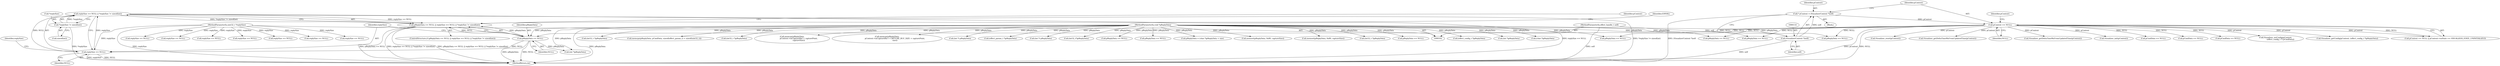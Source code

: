 digraph "0_Android_aeea52da00d210587fb3ed895de3d5f2e0264c88_11@API" {
"1000235" [label="(Call,replySize == NULL || *replySize != sizeof(int))"];
"1000236" [label="(Call,replySize == NULL)"];
"1000107" [label="(MethodParameterIn,uint32_t *replySize)"];
"1000232" [label="(Call,pReplyData == NULL)"];
"1000108" [label="(MethodParameterIn,void *pReplyData)"];
"1000119" [label="(Call,pContext == NULL)"];
"1000111" [label="(Call,* pContext = (VisualizerContext *)self)"];
"1000113" [label="(Call,(VisualizerContext *)self)"];
"1000103" [label="(MethodParameterIn,effect_handle_t self)"];
"1000239" [label="(Call,*replySize != sizeof(int))"];
"1000231" [label="(Call,pReplyData == NULL || replySize == NULL || *replySize != sizeof(int))"];
"1000781" [label="(Call,pReplyData = (char *)pReplyData + size)"];
"1000833" [label="(Call,Visualizer_getDeltaTimeMsFromUpdatedTime(pContext))"];
"1000121" [label="(Identifier,NULL)"];
"1000251" [label="(Identifier,pContext)"];
"1000241" [label="(Identifier,replySize)"];
"1000236" [label="(Call,replySize == NULL)"];
"1000706" [label="(Call,memset(pReplyData, 0x80, captureSize))"];
"1000811" [label="(Call,memset(pReplyData, 0x80, captureSize))"];
"1000674" [label="(Call,Visualizer_getDeltaTimeMsFromUpdatedTime(pContext))"];
"1000230" [label="(ControlStructure,if (pReplyData == NULL || replySize == NULL || *replySize != sizeof(int)))"];
"1000556" [label="(Call,(int32_t *)pReplyData)"];
"1000124" [label="(Identifier,pContext)"];
"1000233" [label="(Identifier,pReplyData)"];
"1000247" [label="(Identifier,EINVAL)"];
"1000107" [label="(MethodParameterIn,uint32_t *replySize)"];
"1000511" [label="(Call,pReplyData == NULL)"];
"1000158" [label="(Call,Visualizer_init(pContext))"];
"1000239" [label="(Call,*replySize != sizeof(int))"];
"1000649" [label="(Call,pReplyData == NULL)"];
"1000231" [label="(Call,pReplyData == NULL || replySize == NULL || *replySize != sizeof(int))"];
"1000319" [label="(Call,pCmdData == NULL)"];
"1000232" [label="(Call,pReplyData == NULL)"];
"1000113" [label="(Call,(VisualizerContext *)self)"];
"1000177" [label="(Call,replySize == NULL)"];
"1000234" [label="(Identifier,NULL)"];
"1000112" [label="(Identifier,pContext)"];
"1000103" [label="(MethodParameterIn,effect_handle_t self)"];
"1000653" [label="(Call,replySize == NULL)"];
"1000221" [label="(Call,(effect_config_t *)pReplyData)"];
"1000310" [label="(Call,(int *)pReplyData)"];
"1000784" [label="(Call,(char *)pReplyData)"];
"1000164" [label="(Call,pCmdData == NULL)"];
"1000494" [label="(Call,pCmdData == NULL)"];
"1000629" [label="(Call,(int32_t *)pReplyData)"];
"1000357" [label="(Call,memcpy(pReplyData, pCmdData, sizeof(effect_param_t) + sizeof(uint32_t)))"];
"1000235" [label="(Call,replySize == NULL || *replySize != sizeof(int))"];
"1000515" [label="(Call,replySize == NULL)"];
"1000529" [label="(Call,(int32_t *)pReplyData)"];
"1000194" [label="(Call,Visualizer_setConfig(pContext,\n                 (effect_config_t *) pCmdData))"];
"1000238" [label="(Identifier,NULL)"];
"1000219" [label="(Call,Visualizer_getConfig(pContext, (effect_config_t *)pReplyData))"];
"1000242" [label="(Call,sizeof(int))"];
"1000137" [label="(Call,pReplyData == NULL)"];
"1000118" [label="(Call,pContext == NULL || pContext->mState == VISUALIZER_STATE_UNINITIALIZED)"];
"1000111" [label="(Call,* pContext = (VisualizerContext *)self)"];
"1001028" [label="(MethodReturn,int)"];
"1000794" [label="(Call,memcpy(pReplyData,\n                       pContext->mCaptureBuf + capturePoint,\n                       captureSize))"];
"1000771" [label="(Call,memcpy(pReplyData,\n                           pContext->mCaptureBuf + CAPTURE_BUF_SIZE + capturePoint,\n                           size))"];
"1000337" [label="(Call,replySize == NULL)"];
"1000237" [label="(Identifier,replySize)"];
"1000119" [label="(Call,pContext == NULL)"];
"1000120" [label="(Identifier,pContext)"];
"1000267" [label="(Call,(int *)pReplyData)"];
"1000275" [label="(Call,pReplyData == NULL)"];
"1000226" [label="(Call,Visualizer_reset(pContext))"];
"1000109" [label="(Block,)"];
"1000115" [label="(Identifier,self)"];
"1000155" [label="(Call,(int *) pReplyData)"];
"1000108" [label="(MethodParameterIn,void *pReplyData)"];
"1000203" [label="(Call,pReplyData == NULL)"];
"1000141" [label="(Call,replySize == NULL)"];
"1000368" [label="(Call,(effect_param_t *)pReplyData)"];
"1000191" [label="(Call,(int *) pReplyData)"];
"1000240" [label="(Call,*replySize)"];
"1000958" [label="(Call,(int32_t*)pReplyData)"];
"1000173" [label="(Call,pReplyData == NULL)"];
"1000207" [label="(Call,replySize == NULL)"];
"1000333" [label="(Call,pReplyData == NULL)"];
"1000279" [label="(Call,replySize == NULL)"];
"1000235" -> "1000231"  [label="AST: "];
"1000235" -> "1000236"  [label="CFG: "];
"1000235" -> "1000239"  [label="CFG: "];
"1000236" -> "1000235"  [label="AST: "];
"1000239" -> "1000235"  [label="AST: "];
"1000231" -> "1000235"  [label="CFG: "];
"1000235" -> "1001028"  [label="DDG: replySize == NULL"];
"1000235" -> "1001028"  [label="DDG: *replySize != sizeof(int)"];
"1000235" -> "1000231"  [label="DDG: replySize == NULL"];
"1000235" -> "1000231"  [label="DDG: *replySize != sizeof(int)"];
"1000236" -> "1000235"  [label="DDG: replySize"];
"1000236" -> "1000235"  [label="DDG: NULL"];
"1000239" -> "1000235"  [label="DDG: *replySize"];
"1000236" -> "1000238"  [label="CFG: "];
"1000237" -> "1000236"  [label="AST: "];
"1000238" -> "1000236"  [label="AST: "];
"1000241" -> "1000236"  [label="CFG: "];
"1000236" -> "1001028"  [label="DDG: replySize"];
"1000236" -> "1001028"  [label="DDG: NULL"];
"1000107" -> "1000236"  [label="DDG: replySize"];
"1000232" -> "1000236"  [label="DDG: NULL"];
"1000107" -> "1000102"  [label="AST: "];
"1000107" -> "1001028"  [label="DDG: replySize"];
"1000107" -> "1000141"  [label="DDG: replySize"];
"1000107" -> "1000177"  [label="DDG: replySize"];
"1000107" -> "1000207"  [label="DDG: replySize"];
"1000107" -> "1000279"  [label="DDG: replySize"];
"1000107" -> "1000337"  [label="DDG: replySize"];
"1000107" -> "1000515"  [label="DDG: replySize"];
"1000107" -> "1000653"  [label="DDG: replySize"];
"1000232" -> "1000231"  [label="AST: "];
"1000232" -> "1000234"  [label="CFG: "];
"1000233" -> "1000232"  [label="AST: "];
"1000234" -> "1000232"  [label="AST: "];
"1000237" -> "1000232"  [label="CFG: "];
"1000231" -> "1000232"  [label="CFG: "];
"1000232" -> "1001028"  [label="DDG: pReplyData"];
"1000232" -> "1001028"  [label="DDG: NULL"];
"1000232" -> "1000231"  [label="DDG: pReplyData"];
"1000232" -> "1000231"  [label="DDG: NULL"];
"1000108" -> "1000232"  [label="DDG: pReplyData"];
"1000119" -> "1000232"  [label="DDG: NULL"];
"1000232" -> "1000267"  [label="DDG: pReplyData"];
"1000108" -> "1000102"  [label="AST: "];
"1000108" -> "1001028"  [label="DDG: pReplyData"];
"1000108" -> "1000137"  [label="DDG: pReplyData"];
"1000108" -> "1000155"  [label="DDG: pReplyData"];
"1000108" -> "1000173"  [label="DDG: pReplyData"];
"1000108" -> "1000191"  [label="DDG: pReplyData"];
"1000108" -> "1000203"  [label="DDG: pReplyData"];
"1000108" -> "1000221"  [label="DDG: pReplyData"];
"1000108" -> "1000267"  [label="DDG: pReplyData"];
"1000108" -> "1000275"  [label="DDG: pReplyData"];
"1000108" -> "1000310"  [label="DDG: pReplyData"];
"1000108" -> "1000333"  [label="DDG: pReplyData"];
"1000108" -> "1000357"  [label="DDG: pReplyData"];
"1000108" -> "1000368"  [label="DDG: pReplyData"];
"1000108" -> "1000511"  [label="DDG: pReplyData"];
"1000108" -> "1000529"  [label="DDG: pReplyData"];
"1000108" -> "1000556"  [label="DDG: pReplyData"];
"1000108" -> "1000629"  [label="DDG: pReplyData"];
"1000108" -> "1000649"  [label="DDG: pReplyData"];
"1000108" -> "1000706"  [label="DDG: pReplyData"];
"1000108" -> "1000771"  [label="DDG: pReplyData"];
"1000108" -> "1000781"  [label="DDG: pReplyData"];
"1000108" -> "1000784"  [label="DDG: pReplyData"];
"1000108" -> "1000794"  [label="DDG: pReplyData"];
"1000108" -> "1000811"  [label="DDG: pReplyData"];
"1000108" -> "1000958"  [label="DDG: pReplyData"];
"1000119" -> "1000118"  [label="AST: "];
"1000119" -> "1000121"  [label="CFG: "];
"1000120" -> "1000119"  [label="AST: "];
"1000121" -> "1000119"  [label="AST: "];
"1000124" -> "1000119"  [label="CFG: "];
"1000118" -> "1000119"  [label="CFG: "];
"1000119" -> "1001028"  [label="DDG: NULL"];
"1000119" -> "1001028"  [label="DDG: pContext"];
"1000119" -> "1000118"  [label="DDG: pContext"];
"1000119" -> "1000118"  [label="DDG: NULL"];
"1000111" -> "1000119"  [label="DDG: pContext"];
"1000119" -> "1000137"  [label="DDG: NULL"];
"1000119" -> "1000158"  [label="DDG: pContext"];
"1000119" -> "1000164"  [label="DDG: NULL"];
"1000119" -> "1000194"  [label="DDG: pContext"];
"1000119" -> "1000203"  [label="DDG: NULL"];
"1000119" -> "1000219"  [label="DDG: pContext"];
"1000119" -> "1000226"  [label="DDG: pContext"];
"1000119" -> "1000275"  [label="DDG: NULL"];
"1000119" -> "1000319"  [label="DDG: NULL"];
"1000119" -> "1000494"  [label="DDG: NULL"];
"1000119" -> "1000649"  [label="DDG: NULL"];
"1000119" -> "1000674"  [label="DDG: pContext"];
"1000119" -> "1000833"  [label="DDG: pContext"];
"1000111" -> "1000109"  [label="AST: "];
"1000111" -> "1000113"  [label="CFG: "];
"1000112" -> "1000111"  [label="AST: "];
"1000113" -> "1000111"  [label="AST: "];
"1000120" -> "1000111"  [label="CFG: "];
"1000111" -> "1001028"  [label="DDG: (VisualizerContext *)self"];
"1000113" -> "1000111"  [label="DDG: self"];
"1000113" -> "1000115"  [label="CFG: "];
"1000114" -> "1000113"  [label="AST: "];
"1000115" -> "1000113"  [label="AST: "];
"1000113" -> "1001028"  [label="DDG: self"];
"1000103" -> "1000113"  [label="DDG: self"];
"1000103" -> "1000102"  [label="AST: "];
"1000103" -> "1001028"  [label="DDG: self"];
"1000239" -> "1000242"  [label="CFG: "];
"1000240" -> "1000239"  [label="AST: "];
"1000242" -> "1000239"  [label="AST: "];
"1000239" -> "1001028"  [label="DDG: *replySize"];
"1000231" -> "1000230"  [label="AST: "];
"1000247" -> "1000231"  [label="CFG: "];
"1000251" -> "1000231"  [label="CFG: "];
"1000231" -> "1001028"  [label="DDG: replySize == NULL || *replySize != sizeof(int)"];
"1000231" -> "1001028"  [label="DDG: pReplyData == NULL || replySize == NULL || *replySize != sizeof(int)"];
"1000231" -> "1001028"  [label="DDG: pReplyData == NULL"];
}
